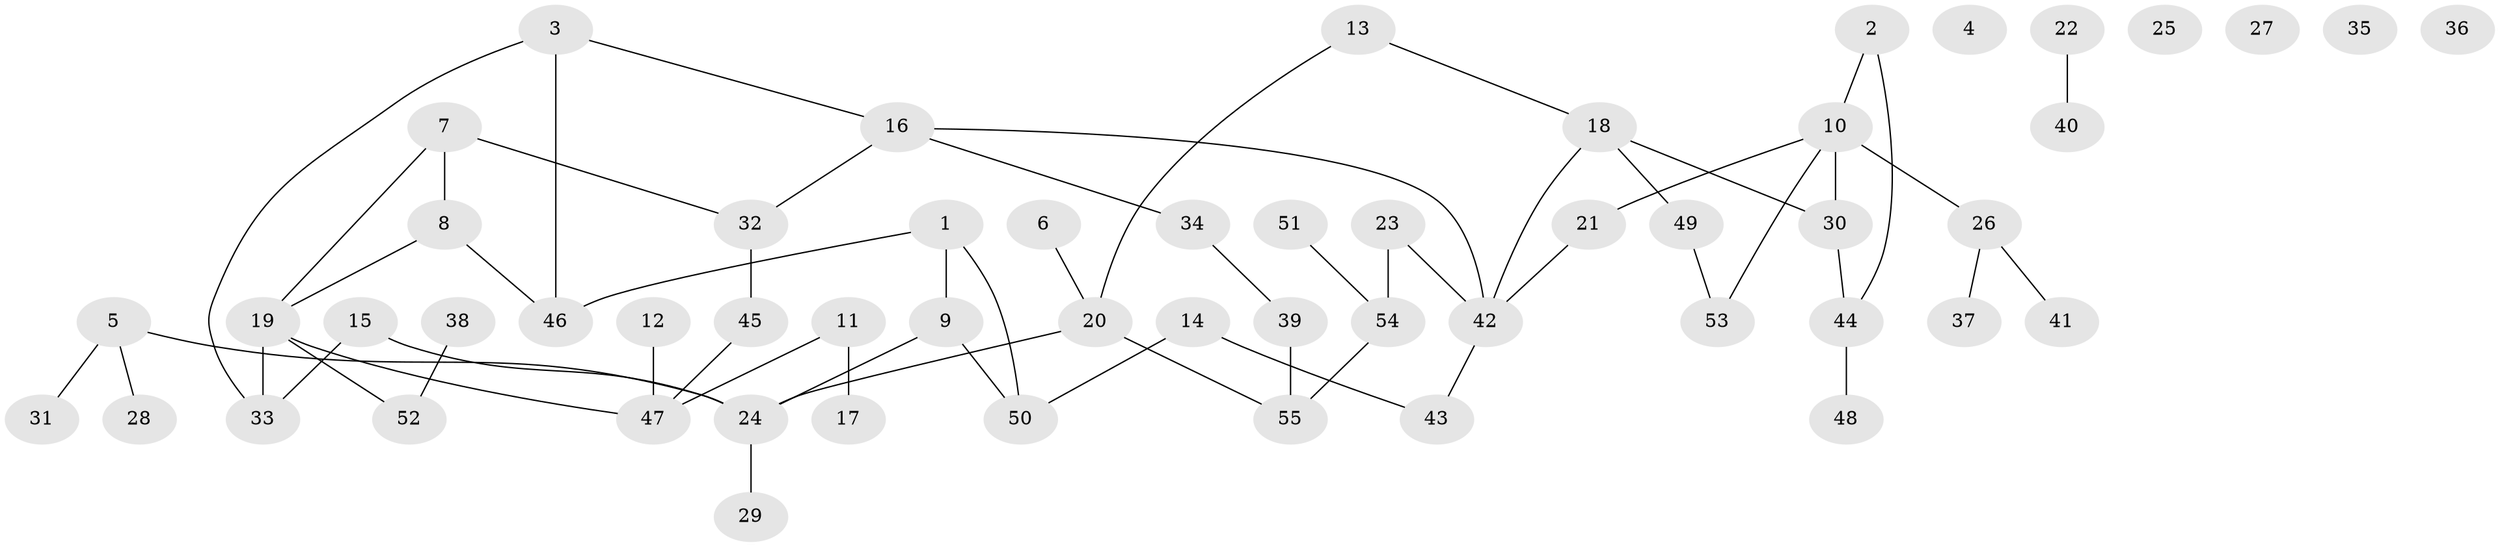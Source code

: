 // coarse degree distribution, {3: 0.35294117647058826, 4: 0.17647058823529413, 1: 0.29411764705882354, 5: 0.058823529411764705, 2: 0.11764705882352941}
// Generated by graph-tools (version 1.1) at 2025/35/03/04/25 23:35:54]
// undirected, 55 vertices, 61 edges
graph export_dot {
  node [color=gray90,style=filled];
  1;
  2;
  3;
  4;
  5;
  6;
  7;
  8;
  9;
  10;
  11;
  12;
  13;
  14;
  15;
  16;
  17;
  18;
  19;
  20;
  21;
  22;
  23;
  24;
  25;
  26;
  27;
  28;
  29;
  30;
  31;
  32;
  33;
  34;
  35;
  36;
  37;
  38;
  39;
  40;
  41;
  42;
  43;
  44;
  45;
  46;
  47;
  48;
  49;
  50;
  51;
  52;
  53;
  54;
  55;
  1 -- 9;
  1 -- 46;
  1 -- 50;
  2 -- 10;
  2 -- 44;
  3 -- 16;
  3 -- 33;
  3 -- 46;
  5 -- 24;
  5 -- 28;
  5 -- 31;
  6 -- 20;
  7 -- 8;
  7 -- 19;
  7 -- 32;
  8 -- 19;
  8 -- 46;
  9 -- 24;
  9 -- 50;
  10 -- 21;
  10 -- 26;
  10 -- 30;
  10 -- 53;
  11 -- 17;
  11 -- 47;
  12 -- 47;
  13 -- 18;
  13 -- 20;
  14 -- 43;
  14 -- 50;
  15 -- 24;
  15 -- 33;
  16 -- 32;
  16 -- 34;
  16 -- 42;
  18 -- 30;
  18 -- 42;
  18 -- 49;
  19 -- 33;
  19 -- 47;
  19 -- 52;
  20 -- 24;
  20 -- 55;
  21 -- 42;
  22 -- 40;
  23 -- 42;
  23 -- 54;
  24 -- 29;
  26 -- 37;
  26 -- 41;
  30 -- 44;
  32 -- 45;
  34 -- 39;
  38 -- 52;
  39 -- 55;
  42 -- 43;
  44 -- 48;
  45 -- 47;
  49 -- 53;
  51 -- 54;
  54 -- 55;
}
